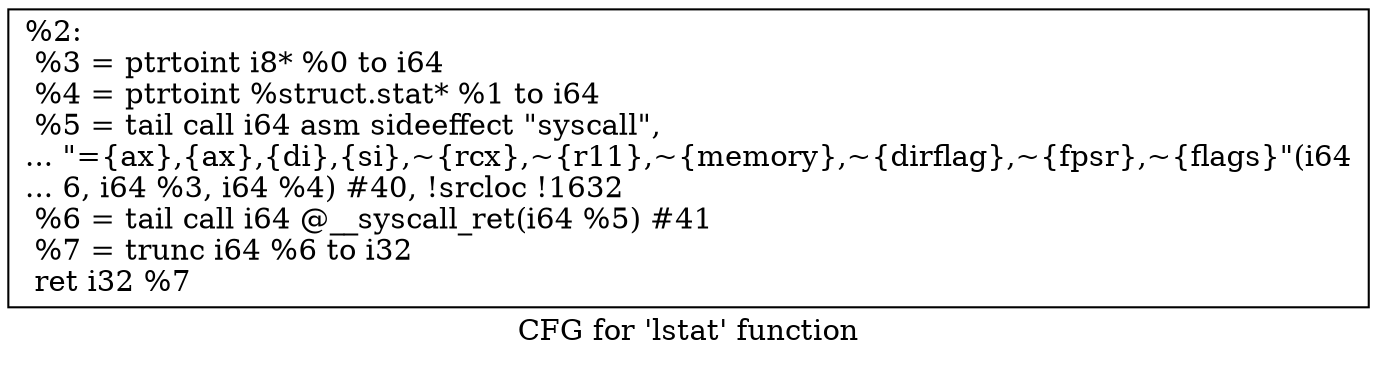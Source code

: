 digraph "CFG for 'lstat' function" {
	label="CFG for 'lstat' function";

	Node0x1846ce0 [shape=record,label="{%2:\l  %3 = ptrtoint i8* %0 to i64\l  %4 = ptrtoint %struct.stat* %1 to i64\l  %5 = tail call i64 asm sideeffect \"syscall\",\l... \"=\{ax\},\{ax\},\{di\},\{si\},~\{rcx\},~\{r11\},~\{memory\},~\{dirflag\},~\{fpsr\},~\{flags\}\"(i64\l... 6, i64 %3, i64 %4) #40, !srcloc !1632\l  %6 = tail call i64 @__syscall_ret(i64 %5) #41\l  %7 = trunc i64 %6 to i32\l  ret i32 %7\l}"];
}
